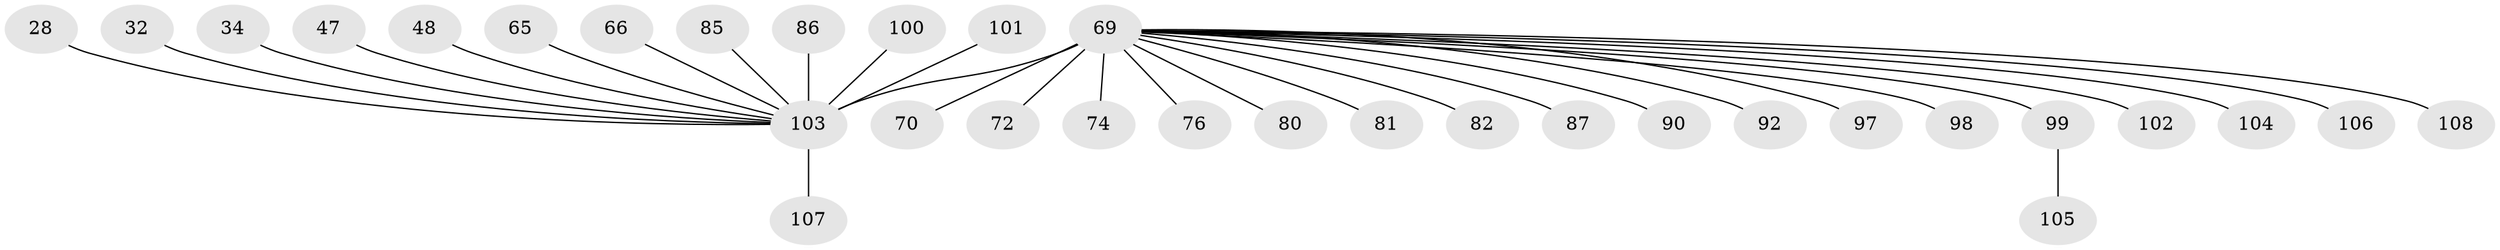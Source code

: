 // original degree distribution, {12: 0.018518518518518517, 3: 0.07407407407407407, 27: 0.009259259259259259, 8: 0.018518518518518517, 10: 0.009259259259259259, 19: 0.009259259259259259, 2: 0.14814814814814814, 6: 0.018518518518518517, 4: 0.06481481481481481, 1: 0.5925925925925926, 7: 0.018518518518518517, 5: 0.018518518518518517}
// Generated by graph-tools (version 1.1) at 2025/50/03/04/25 21:50:14]
// undirected, 32 vertices, 31 edges
graph export_dot {
graph [start="1"]
  node [color=gray90,style=filled];
  28;
  32;
  34;
  47;
  48;
  65 [super="+55"];
  66;
  69 [super="+12+38+46+57+5+33+15+20+41+42+44+45+51+52+59+63"];
  70;
  72;
  74;
  76;
  80;
  81;
  82;
  85 [super="+61"];
  86 [super="+40"];
  87;
  90;
  92;
  97;
  98 [super="+43+71"];
  99 [super="+88+93+14+19+60+78"];
  100;
  101;
  102;
  103 [super="+9+25+91+79+96+21+26+77"];
  104;
  105;
  106 [super="+18"];
  107 [super="+73"];
  108 [super="+95"];
  28 -- 103;
  32 -- 103;
  34 -- 103;
  47 -- 103;
  48 -- 103;
  65 -- 103;
  66 -- 103;
  69 -- 70;
  69 -- 102;
  69 -- 99 [weight=4];
  69 -- 72;
  69 -- 76;
  69 -- 82;
  69 -- 87;
  69 -- 90;
  69 -- 97;
  69 -- 98;
  69 -- 103 [weight=21];
  69 -- 106;
  69 -- 104;
  69 -- 74;
  69 -- 80;
  69 -- 81;
  69 -- 92;
  69 -- 108 [weight=3];
  85 -- 103 [weight=2];
  86 -- 103 [weight=4];
  99 -- 105;
  100 -- 103;
  101 -- 103;
  103 -- 107;
}
